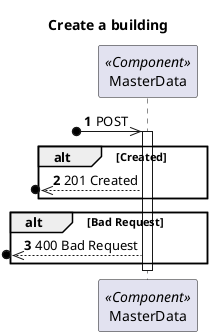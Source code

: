 @startuml
'https://plantuml.com/sequence-diagram

autonumber
skinparam packageStyle rect

title Create a building

participant "MasterData" as MD <<Component>>

?o->> MD : POST

activate MD
alt Created
   ?o<<--MD : 201 Created
end
alt Bad Request
   ?o<<--MD : 400 Bad Request
end
deactivate MD


@enduml
